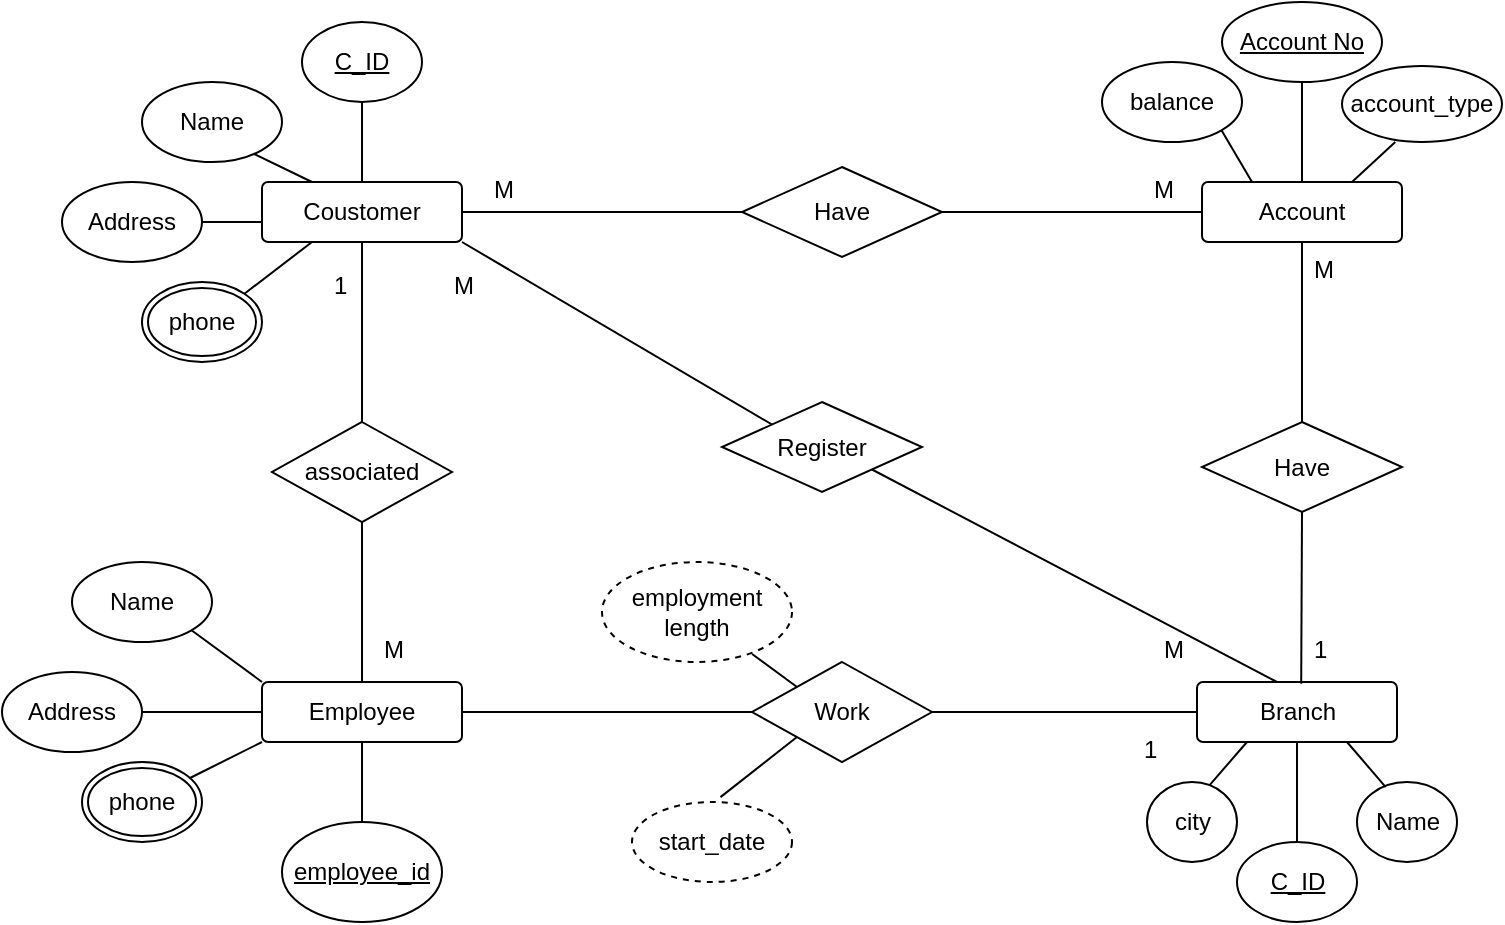 <mxfile version="21.3.7" type="device">
  <diagram id="R2lEEEUBdFMjLlhIrx00" name="Page-1">
    <mxGraphModel dx="1354" dy="806" grid="1" gridSize="10" guides="1" tooltips="1" connect="1" arrows="1" fold="1" page="1" pageScale="1" pageWidth="850" pageHeight="1100" math="0" shadow="0" extFonts="Permanent Marker^https://fonts.googleapis.com/css?family=Permanent+Marker">
      <root>
        <mxCell id="0" />
        <mxCell id="1" parent="0" />
        <mxCell id="K3QxlI7cblKuDnuOaGYO-1" value="Coustomer" style="rounded=1;arcSize=10;whiteSpace=wrap;html=1;align=center;" vertex="1" parent="1">
          <mxGeometry x="140" y="220" width="100" height="30" as="geometry" />
        </mxCell>
        <mxCell id="K3QxlI7cblKuDnuOaGYO-2" value="C_ID" style="ellipse;whiteSpace=wrap;html=1;align=center;fontStyle=4;" vertex="1" parent="1">
          <mxGeometry x="160" y="140" width="60" height="40" as="geometry" />
        </mxCell>
        <mxCell id="K3QxlI7cblKuDnuOaGYO-3" value="Name" style="ellipse;whiteSpace=wrap;html=1;align=center;" vertex="1" parent="1">
          <mxGeometry x="80" y="170" width="70" height="40" as="geometry" />
        </mxCell>
        <mxCell id="K3QxlI7cblKuDnuOaGYO-4" value="Address" style="ellipse;whiteSpace=wrap;html=1;align=center;" vertex="1" parent="1">
          <mxGeometry x="40" y="220" width="70" height="40" as="geometry" />
        </mxCell>
        <mxCell id="K3QxlI7cblKuDnuOaGYO-5" value="phone" style="ellipse;shape=doubleEllipse;margin=3;whiteSpace=wrap;html=1;align=center;" vertex="1" parent="1">
          <mxGeometry x="80" y="270" width="60" height="40" as="geometry" />
        </mxCell>
        <mxCell id="K3QxlI7cblKuDnuOaGYO-6" value="" style="endArrow=none;html=1;rounded=0;exitX=0.5;exitY=0;exitDx=0;exitDy=0;entryX=0.5;entryY=1;entryDx=0;entryDy=0;" edge="1" parent="1" source="K3QxlI7cblKuDnuOaGYO-1" target="K3QxlI7cblKuDnuOaGYO-2">
          <mxGeometry relative="1" as="geometry">
            <mxPoint x="160" y="200" as="sourcePoint" />
            <mxPoint x="320" y="200" as="targetPoint" />
          </mxGeometry>
        </mxCell>
        <mxCell id="K3QxlI7cblKuDnuOaGYO-7" value="" style="endArrow=none;html=1;rounded=0;exitX=0.8;exitY=0.9;exitDx=0;exitDy=0;exitPerimeter=0;entryX=0.25;entryY=0;entryDx=0;entryDy=0;" edge="1" parent="1" source="K3QxlI7cblKuDnuOaGYO-3" target="K3QxlI7cblKuDnuOaGYO-1">
          <mxGeometry relative="1" as="geometry">
            <mxPoint x="140" y="210" as="sourcePoint" />
            <mxPoint x="300" y="210" as="targetPoint" />
          </mxGeometry>
        </mxCell>
        <mxCell id="K3QxlI7cblKuDnuOaGYO-8" value="" style="endArrow=none;html=1;rounded=0;exitX=1;exitY=0.5;exitDx=0;exitDy=0;" edge="1" parent="1" source="K3QxlI7cblKuDnuOaGYO-4">
          <mxGeometry relative="1" as="geometry">
            <mxPoint x="120" y="240" as="sourcePoint" />
            <mxPoint x="140" y="240" as="targetPoint" />
          </mxGeometry>
        </mxCell>
        <mxCell id="K3QxlI7cblKuDnuOaGYO-9" value="" style="endArrow=none;html=1;rounded=0;exitX=1;exitY=0;exitDx=0;exitDy=0;entryX=0.25;entryY=1;entryDx=0;entryDy=0;" edge="1" parent="1" source="K3QxlI7cblKuDnuOaGYO-5" target="K3QxlI7cblKuDnuOaGYO-1">
          <mxGeometry relative="1" as="geometry">
            <mxPoint x="140" y="280" as="sourcePoint" />
            <mxPoint x="300" y="280" as="targetPoint" />
          </mxGeometry>
        </mxCell>
        <mxCell id="K3QxlI7cblKuDnuOaGYO-11" value="Account" style="rounded=1;arcSize=10;whiteSpace=wrap;html=1;align=center;" vertex="1" parent="1">
          <mxGeometry x="610" y="220" width="100" height="30" as="geometry" />
        </mxCell>
        <mxCell id="K3QxlI7cblKuDnuOaGYO-12" value="Have" style="shape=rhombus;perimeter=rhombusPerimeter;whiteSpace=wrap;html=1;align=center;" vertex="1" parent="1">
          <mxGeometry x="380" y="212.5" width="100" height="45" as="geometry" />
        </mxCell>
        <mxCell id="K3QxlI7cblKuDnuOaGYO-13" value="" style="endArrow=none;html=1;rounded=0;exitX=1;exitY=0.5;exitDx=0;exitDy=0;entryX=0;entryY=0.5;entryDx=0;entryDy=0;" edge="1" parent="1" source="K3QxlI7cblKuDnuOaGYO-1" target="K3QxlI7cblKuDnuOaGYO-12">
          <mxGeometry relative="1" as="geometry">
            <mxPoint x="280" y="220" as="sourcePoint" />
            <mxPoint x="440" y="220" as="targetPoint" />
          </mxGeometry>
        </mxCell>
        <mxCell id="K3QxlI7cblKuDnuOaGYO-14" value="" style="endArrow=none;html=1;rounded=0;exitX=1;exitY=0.5;exitDx=0;exitDy=0;" edge="1" parent="1" source="K3QxlI7cblKuDnuOaGYO-12">
          <mxGeometry relative="1" as="geometry">
            <mxPoint x="490" y="234.5" as="sourcePoint" />
            <mxPoint x="610" y="235" as="targetPoint" />
          </mxGeometry>
        </mxCell>
        <mxCell id="K3QxlI7cblKuDnuOaGYO-15" value="Account No" style="ellipse;whiteSpace=wrap;html=1;align=center;fontStyle=4;" vertex="1" parent="1">
          <mxGeometry x="620" y="130" width="80" height="40" as="geometry" />
        </mxCell>
        <mxCell id="K3QxlI7cblKuDnuOaGYO-16" value="" style="endArrow=none;html=1;rounded=0;strokeColor=default;entryX=0.5;entryY=1;entryDx=0;entryDy=0;exitX=0.5;exitY=0;exitDx=0;exitDy=0;" edge="1" parent="1" source="K3QxlI7cblKuDnuOaGYO-11" target="K3QxlI7cblKuDnuOaGYO-15">
          <mxGeometry relative="1" as="geometry">
            <mxPoint x="570" y="200" as="sourcePoint" />
            <mxPoint x="730" y="200" as="targetPoint" />
          </mxGeometry>
        </mxCell>
        <mxCell id="K3QxlI7cblKuDnuOaGYO-17" value=" account_type" style="ellipse;whiteSpace=wrap;html=1;align=center;" vertex="1" parent="1">
          <mxGeometry x="680" y="162" width="80" height="38" as="geometry" />
        </mxCell>
        <mxCell id="K3QxlI7cblKuDnuOaGYO-18" value="balance" style="ellipse;whiteSpace=wrap;html=1;align=center;" vertex="1" parent="1">
          <mxGeometry x="560" y="160" width="70" height="40" as="geometry" />
        </mxCell>
        <mxCell id="K3QxlI7cblKuDnuOaGYO-19" value="" style="endArrow=none;html=1;rounded=0;exitX=1;exitY=1;exitDx=0;exitDy=0;entryX=0.25;entryY=0;entryDx=0;entryDy=0;" edge="1" parent="1" source="K3QxlI7cblKuDnuOaGYO-18" target="K3QxlI7cblKuDnuOaGYO-11">
          <mxGeometry relative="1" as="geometry">
            <mxPoint x="630" y="280" as="sourcePoint" />
            <mxPoint x="790" y="280" as="targetPoint" />
          </mxGeometry>
        </mxCell>
        <mxCell id="K3QxlI7cblKuDnuOaGYO-20" value="" style="endArrow=none;html=1;rounded=0;exitX=0.75;exitY=0;exitDx=0;exitDy=0;entryX=0.333;entryY=1;entryDx=0;entryDy=0;entryPerimeter=0;" edge="1" parent="1" source="K3QxlI7cblKuDnuOaGYO-11" target="K3QxlI7cblKuDnuOaGYO-17">
          <mxGeometry relative="1" as="geometry">
            <mxPoint x="680" y="210" as="sourcePoint" />
            <mxPoint x="840" y="210" as="targetPoint" />
          </mxGeometry>
        </mxCell>
        <mxCell id="K3QxlI7cblKuDnuOaGYO-21" value="Employee" style="rounded=1;arcSize=10;whiteSpace=wrap;html=1;align=center;" vertex="1" parent="1">
          <mxGeometry x="140" y="470" width="100" height="30" as="geometry" />
        </mxCell>
        <mxCell id="K3QxlI7cblKuDnuOaGYO-22" value="associated" style="shape=rhombus;perimeter=rhombusPerimeter;whiteSpace=wrap;html=1;align=center;" vertex="1" parent="1">
          <mxGeometry x="145" y="340" width="90" height="50" as="geometry" />
        </mxCell>
        <mxCell id="K3QxlI7cblKuDnuOaGYO-24" value="" style="endArrow=none;html=1;rounded=0;exitX=0.5;exitY=0;exitDx=0;exitDy=0;entryX=0.5;entryY=1;entryDx=0;entryDy=0;" edge="1" parent="1" source="K3QxlI7cblKuDnuOaGYO-22" target="K3QxlI7cblKuDnuOaGYO-1">
          <mxGeometry relative="1" as="geometry">
            <mxPoint x="170" y="310" as="sourcePoint" />
            <mxPoint x="330" y="310" as="targetPoint" />
          </mxGeometry>
        </mxCell>
        <mxCell id="K3QxlI7cblKuDnuOaGYO-25" value="" style="endArrow=none;html=1;rounded=0;exitX=0.5;exitY=0;exitDx=0;exitDy=0;entryX=0.5;entryY=1;entryDx=0;entryDy=0;" edge="1" parent="1" source="K3QxlI7cblKuDnuOaGYO-21" target="K3QxlI7cblKuDnuOaGYO-22">
          <mxGeometry relative="1" as="geometry">
            <mxPoint x="170" y="440" as="sourcePoint" />
            <mxPoint x="330" y="440" as="targetPoint" />
          </mxGeometry>
        </mxCell>
        <mxCell id="K3QxlI7cblKuDnuOaGYO-26" value="employee_id" style="ellipse;whiteSpace=wrap;html=1;align=center;fontStyle=4;" vertex="1" parent="1">
          <mxGeometry x="150" y="540" width="80" height="50" as="geometry" />
        </mxCell>
        <mxCell id="K3QxlI7cblKuDnuOaGYO-27" value="Name" style="ellipse;whiteSpace=wrap;html=1;align=center;" vertex="1" parent="1">
          <mxGeometry x="45" y="410" width="70" height="40" as="geometry" />
        </mxCell>
        <mxCell id="K3QxlI7cblKuDnuOaGYO-28" value="Address" style="ellipse;whiteSpace=wrap;html=1;align=center;" vertex="1" parent="1">
          <mxGeometry x="10" y="465" width="70" height="40" as="geometry" />
        </mxCell>
        <mxCell id="K3QxlI7cblKuDnuOaGYO-29" value="phone" style="ellipse;shape=doubleEllipse;margin=3;whiteSpace=wrap;html=1;align=center;" vertex="1" parent="1">
          <mxGeometry x="50" y="510" width="60" height="40" as="geometry" />
        </mxCell>
        <mxCell id="K3QxlI7cblKuDnuOaGYO-30" value="" style="endArrow=none;html=1;rounded=0;exitX=1;exitY=1;exitDx=0;exitDy=0;entryX=0;entryY=0;entryDx=0;entryDy=0;" edge="1" parent="1" source="K3QxlI7cblKuDnuOaGYO-27" target="K3QxlI7cblKuDnuOaGYO-21">
          <mxGeometry relative="1" as="geometry">
            <mxPoint x="120" y="460" as="sourcePoint" />
            <mxPoint x="280" y="460" as="targetPoint" />
          </mxGeometry>
        </mxCell>
        <mxCell id="K3QxlI7cblKuDnuOaGYO-31" value="" style="endArrow=none;html=1;rounded=0;entryX=0;entryY=1;entryDx=0;entryDy=0;" edge="1" parent="1" source="K3QxlI7cblKuDnuOaGYO-29" target="K3QxlI7cblKuDnuOaGYO-21">
          <mxGeometry relative="1" as="geometry">
            <mxPoint x="50" y="450" as="sourcePoint" />
            <mxPoint x="210" y="450" as="targetPoint" />
          </mxGeometry>
        </mxCell>
        <mxCell id="K3QxlI7cblKuDnuOaGYO-32" value="" style="endArrow=none;html=1;rounded=0;exitX=1;exitY=0.5;exitDx=0;exitDy=0;entryX=0;entryY=0.5;entryDx=0;entryDy=0;" edge="1" parent="1" source="K3QxlI7cblKuDnuOaGYO-28" target="K3QxlI7cblKuDnuOaGYO-21">
          <mxGeometry relative="1" as="geometry">
            <mxPoint x="50" y="450" as="sourcePoint" />
            <mxPoint x="210" y="450" as="targetPoint" />
          </mxGeometry>
        </mxCell>
        <mxCell id="K3QxlI7cblKuDnuOaGYO-33" value="" style="endArrow=none;html=1;rounded=0;exitX=0.5;exitY=0;exitDx=0;exitDy=0;entryX=0.5;entryY=1;entryDx=0;entryDy=0;" edge="1" parent="1" source="K3QxlI7cblKuDnuOaGYO-26" target="K3QxlI7cblKuDnuOaGYO-21">
          <mxGeometry relative="1" as="geometry">
            <mxPoint x="140" y="390" as="sourcePoint" />
            <mxPoint x="300" y="390" as="targetPoint" />
          </mxGeometry>
        </mxCell>
        <mxCell id="K3QxlI7cblKuDnuOaGYO-34" value="Branch" style="rounded=1;arcSize=10;whiteSpace=wrap;html=1;align=center;" vertex="1" parent="1">
          <mxGeometry x="607.5" y="470" width="100" height="30" as="geometry" />
        </mxCell>
        <mxCell id="K3QxlI7cblKuDnuOaGYO-35" value="Work" style="shape=rhombus;perimeter=rhombusPerimeter;whiteSpace=wrap;html=1;align=center;" vertex="1" parent="1">
          <mxGeometry x="385" y="460" width="90" height="50" as="geometry" />
        </mxCell>
        <mxCell id="K3QxlI7cblKuDnuOaGYO-36" value="" style="endArrow=none;html=1;rounded=0;exitX=1;exitY=0.5;exitDx=0;exitDy=0;entryX=0;entryY=0.5;entryDx=0;entryDy=0;" edge="1" parent="1" source="K3QxlI7cblKuDnuOaGYO-21" target="K3QxlI7cblKuDnuOaGYO-35">
          <mxGeometry relative="1" as="geometry">
            <mxPoint x="250" y="484.47" as="sourcePoint" />
            <mxPoint x="380" y="484" as="targetPoint" />
          </mxGeometry>
        </mxCell>
        <mxCell id="K3QxlI7cblKuDnuOaGYO-37" value="" style="endArrow=none;html=1;rounded=0;exitX=1;exitY=0.5;exitDx=0;exitDy=0;entryX=0;entryY=0.5;entryDx=0;entryDy=0;" edge="1" parent="1" source="K3QxlI7cblKuDnuOaGYO-35" target="K3QxlI7cblKuDnuOaGYO-34">
          <mxGeometry relative="1" as="geometry">
            <mxPoint x="440" y="530" as="sourcePoint" />
            <mxPoint x="600" y="530" as="targetPoint" />
          </mxGeometry>
        </mxCell>
        <mxCell id="K3QxlI7cblKuDnuOaGYO-39" value="start_date" style="ellipse;whiteSpace=wrap;html=1;align=center;dashed=1;" vertex="1" parent="1">
          <mxGeometry x="325" y="530" width="80" height="40" as="geometry" />
        </mxCell>
        <mxCell id="K3QxlI7cblKuDnuOaGYO-40" value="employment&lt;br&gt;length" style="ellipse;whiteSpace=wrap;html=1;align=center;dashed=1;" vertex="1" parent="1">
          <mxGeometry x="310" y="410" width="95" height="50" as="geometry" />
        </mxCell>
        <mxCell id="K3QxlI7cblKuDnuOaGYO-41" value="" style="endArrow=none;html=1;rounded=0;exitX=0.79;exitY=0.92;exitDx=0;exitDy=0;exitPerimeter=0;entryX=0;entryY=0;entryDx=0;entryDy=0;" edge="1" parent="1" source="K3QxlI7cblKuDnuOaGYO-40" target="K3QxlI7cblKuDnuOaGYO-35">
          <mxGeometry relative="1" as="geometry">
            <mxPoint x="390" y="470" as="sourcePoint" />
            <mxPoint x="550" y="470" as="targetPoint" />
          </mxGeometry>
        </mxCell>
        <mxCell id="K3QxlI7cblKuDnuOaGYO-42" value="" style="endArrow=none;html=1;rounded=0;exitX=0.553;exitY=-0.061;exitDx=0;exitDy=0;exitPerimeter=0;entryX=0;entryY=1;entryDx=0;entryDy=0;" edge="1" parent="1" source="K3QxlI7cblKuDnuOaGYO-39" target="K3QxlI7cblKuDnuOaGYO-35">
          <mxGeometry relative="1" as="geometry">
            <mxPoint x="395" y="466" as="sourcePoint" />
            <mxPoint x="418" y="483" as="targetPoint" />
          </mxGeometry>
        </mxCell>
        <mxCell id="K3QxlI7cblKuDnuOaGYO-43" value="C_ID" style="ellipse;whiteSpace=wrap;html=1;align=center;fontStyle=4;" vertex="1" parent="1">
          <mxGeometry x="627.5" y="550" width="60" height="40" as="geometry" />
        </mxCell>
        <mxCell id="K3QxlI7cblKuDnuOaGYO-44" value="Name" style="ellipse;whiteSpace=wrap;html=1;align=center;" vertex="1" parent="1">
          <mxGeometry x="687.5" y="520" width="50" height="40" as="geometry" />
        </mxCell>
        <mxCell id="K3QxlI7cblKuDnuOaGYO-45" value="city" style="ellipse;whiteSpace=wrap;html=1;align=center;" vertex="1" parent="1">
          <mxGeometry x="582.5" y="520" width="45" height="40" as="geometry" />
        </mxCell>
        <mxCell id="K3QxlI7cblKuDnuOaGYO-46" value="" style="endArrow=none;html=1;rounded=0;exitX=0.5;exitY=0;exitDx=0;exitDy=0;entryX=0.5;entryY=1;entryDx=0;entryDy=0;" edge="1" parent="1" source="K3QxlI7cblKuDnuOaGYO-43" target="K3QxlI7cblKuDnuOaGYO-34">
          <mxGeometry relative="1" as="geometry">
            <mxPoint x="617.5" y="540" as="sourcePoint" />
            <mxPoint x="777.5" y="540" as="targetPoint" />
          </mxGeometry>
        </mxCell>
        <mxCell id="K3QxlI7cblKuDnuOaGYO-47" value="" style="endArrow=none;html=1;rounded=0;exitX=0.696;exitY=0.038;exitDx=0;exitDy=0;exitPerimeter=0;entryX=0.25;entryY=1;entryDx=0;entryDy=0;" edge="1" parent="1" source="K3QxlI7cblKuDnuOaGYO-45" target="K3QxlI7cblKuDnuOaGYO-34">
          <mxGeometry relative="1" as="geometry">
            <mxPoint x="607.5" y="520" as="sourcePoint" />
            <mxPoint x="767.5" y="520" as="targetPoint" />
          </mxGeometry>
        </mxCell>
        <mxCell id="K3QxlI7cblKuDnuOaGYO-48" value="" style="endArrow=none;html=1;rounded=0;exitX=0.75;exitY=1;exitDx=0;exitDy=0;entryX=0.287;entryY=0.063;entryDx=0;entryDy=0;entryPerimeter=0;" edge="1" parent="1" source="K3QxlI7cblKuDnuOaGYO-34" target="K3QxlI7cblKuDnuOaGYO-44">
          <mxGeometry relative="1" as="geometry">
            <mxPoint x="677.5" y="520" as="sourcePoint" />
            <mxPoint x="837.5" y="520" as="targetPoint" />
          </mxGeometry>
        </mxCell>
        <mxCell id="K3QxlI7cblKuDnuOaGYO-50" value="Have" style="shape=rhombus;perimeter=rhombusPerimeter;whiteSpace=wrap;html=1;align=center;" vertex="1" parent="1">
          <mxGeometry x="610" y="340" width="100" height="45" as="geometry" />
        </mxCell>
        <mxCell id="K3QxlI7cblKuDnuOaGYO-52" value="" style="endArrow=none;html=1;rounded=0;exitX=0.5;exitY=0;exitDx=0;exitDy=0;entryX=0.5;entryY=1;entryDx=0;entryDy=0;" edge="1" parent="1" source="K3QxlI7cblKuDnuOaGYO-50" target="K3QxlI7cblKuDnuOaGYO-11">
          <mxGeometry relative="1" as="geometry">
            <mxPoint x="580" y="320" as="sourcePoint" />
            <mxPoint x="740" y="320" as="targetPoint" />
          </mxGeometry>
        </mxCell>
        <mxCell id="K3QxlI7cblKuDnuOaGYO-53" value="" style="endArrow=none;html=1;rounded=0;exitX=0.521;exitY=0.03;exitDx=0;exitDy=0;entryX=0.5;entryY=1;entryDx=0;entryDy=0;exitPerimeter=0;" edge="1" parent="1" source="K3QxlI7cblKuDnuOaGYO-34" target="K3QxlI7cblKuDnuOaGYO-50">
          <mxGeometry relative="1" as="geometry">
            <mxPoint x="659.64" y="465" as="sourcePoint" />
            <mxPoint x="660" y="380" as="targetPoint" />
          </mxGeometry>
        </mxCell>
        <mxCell id="K3QxlI7cblKuDnuOaGYO-54" value="Register" style="shape=rhombus;perimeter=rhombusPerimeter;whiteSpace=wrap;html=1;align=center;" vertex="1" parent="1">
          <mxGeometry x="370" y="330" width="100" height="45" as="geometry" />
        </mxCell>
        <mxCell id="K3QxlI7cblKuDnuOaGYO-56" value="" style="endArrow=none;html=1;rounded=0;exitX=1;exitY=1;exitDx=0;exitDy=0;entryX=0;entryY=0;entryDx=0;entryDy=0;" edge="1" parent="1" source="K3QxlI7cblKuDnuOaGYO-1" target="K3QxlI7cblKuDnuOaGYO-54">
          <mxGeometry relative="1" as="geometry">
            <mxPoint x="320" y="290" as="sourcePoint" />
            <mxPoint x="480" y="290" as="targetPoint" />
          </mxGeometry>
        </mxCell>
        <mxCell id="K3QxlI7cblKuDnuOaGYO-57" value="" style="endArrow=none;html=1;rounded=0;exitX=1;exitY=1;exitDx=0;exitDy=0;entryX=0.4;entryY=0;entryDx=0;entryDy=0;entryPerimeter=0;" edge="1" parent="1" source="K3QxlI7cblKuDnuOaGYO-54" target="K3QxlI7cblKuDnuOaGYO-34">
          <mxGeometry relative="1" as="geometry">
            <mxPoint x="520" y="420" as="sourcePoint" />
            <mxPoint x="680" y="420" as="targetPoint" />
          </mxGeometry>
        </mxCell>
        <mxCell id="K3QxlI7cblKuDnuOaGYO-60" value="M" style="text;strokeColor=none;fillColor=none;spacingLeft=4;spacingRight=4;overflow=hidden;rotatable=0;points=[[0,0.5],[1,0.5]];portConstraint=eastwest;fontSize=12;whiteSpace=wrap;html=1;" vertex="1" parent="1">
          <mxGeometry x="580" y="210" width="40" height="30" as="geometry" />
        </mxCell>
        <mxCell id="K3QxlI7cblKuDnuOaGYO-61" value="M" style="text;strokeColor=none;fillColor=none;spacingLeft=4;spacingRight=4;overflow=hidden;rotatable=0;points=[[0,0.5],[1,0.5]];portConstraint=eastwest;fontSize=12;whiteSpace=wrap;html=1;" vertex="1" parent="1">
          <mxGeometry x="250" y="210" width="40" height="30" as="geometry" />
        </mxCell>
        <mxCell id="K3QxlI7cblKuDnuOaGYO-62" value="M" style="text;strokeColor=none;fillColor=none;spacingLeft=4;spacingRight=4;overflow=hidden;rotatable=0;points=[[0,0.5],[1,0.5]];portConstraint=eastwest;fontSize=12;whiteSpace=wrap;html=1;" vertex="1" parent="1">
          <mxGeometry x="585" y="440" width="40" height="30" as="geometry" />
        </mxCell>
        <mxCell id="K3QxlI7cblKuDnuOaGYO-63" value="M" style="text;strokeColor=none;fillColor=none;spacingLeft=4;spacingRight=4;overflow=hidden;rotatable=0;points=[[0,0.5],[1,0.5]];portConstraint=eastwest;fontSize=12;whiteSpace=wrap;html=1;" vertex="1" parent="1">
          <mxGeometry x="230" y="257.5" width="40" height="30" as="geometry" />
        </mxCell>
        <mxCell id="K3QxlI7cblKuDnuOaGYO-64" value="1" style="text;strokeColor=none;fillColor=none;spacingLeft=4;spacingRight=4;overflow=hidden;rotatable=0;points=[[0,0.5],[1,0.5]];portConstraint=eastwest;fontSize=12;whiteSpace=wrap;html=1;" vertex="1" parent="1">
          <mxGeometry x="660" y="440" width="40" height="30" as="geometry" />
        </mxCell>
        <mxCell id="K3QxlI7cblKuDnuOaGYO-65" value="M" style="text;strokeColor=none;fillColor=none;spacingLeft=4;spacingRight=4;overflow=hidden;rotatable=0;points=[[0,0.5],[1,0.5]];portConstraint=eastwest;fontSize=12;whiteSpace=wrap;html=1;" vertex="1" parent="1">
          <mxGeometry x="660" y="250" width="40" height="30" as="geometry" />
        </mxCell>
        <mxCell id="K3QxlI7cblKuDnuOaGYO-66" value="M" style="text;strokeColor=none;fillColor=none;spacingLeft=4;spacingRight=4;overflow=hidden;rotatable=0;points=[[0,0.5],[1,0.5]];portConstraint=eastwest;fontSize=12;whiteSpace=wrap;html=1;" vertex="1" parent="1">
          <mxGeometry x="195" y="440" width="40" height="30" as="geometry" />
        </mxCell>
        <mxCell id="K3QxlI7cblKuDnuOaGYO-67" value="1" style="text;strokeColor=none;fillColor=none;spacingLeft=4;spacingRight=4;overflow=hidden;rotatable=0;points=[[0,0.5],[1,0.5]];portConstraint=eastwest;fontSize=12;whiteSpace=wrap;html=1;" vertex="1" parent="1">
          <mxGeometry x="575" y="490" width="40" height="30" as="geometry" />
        </mxCell>
        <mxCell id="K3QxlI7cblKuDnuOaGYO-69" value="1" style="text;strokeColor=none;fillColor=none;spacingLeft=4;spacingRight=4;overflow=hidden;rotatable=0;points=[[0,0.5],[1,0.5]];portConstraint=eastwest;fontSize=12;whiteSpace=wrap;html=1;" vertex="1" parent="1">
          <mxGeometry x="170" y="257.5" width="40" height="30" as="geometry" />
        </mxCell>
      </root>
    </mxGraphModel>
  </diagram>
</mxfile>
